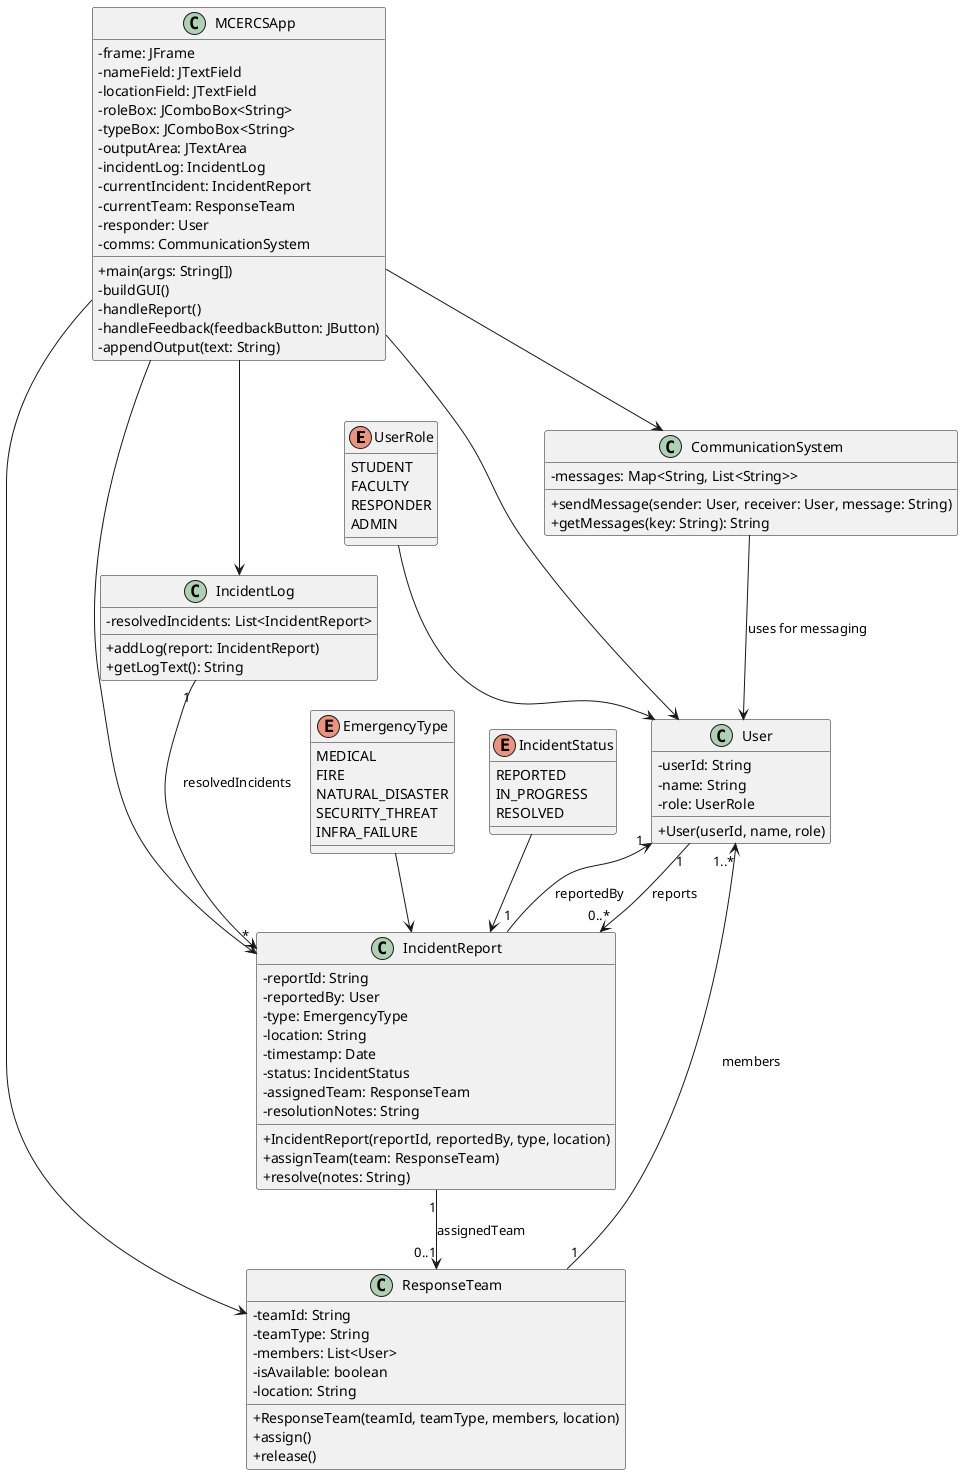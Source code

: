 @startuml MCERCSApp
skinparam classAttributeIconSize 0

enum UserRole {
    STUDENT
    FACULTY
    RESPONDER
    ADMIN
}

enum EmergencyType {
    MEDICAL
    FIRE
    NATURAL_DISASTER
    SECURITY_THREAT
    INFRA_FAILURE
}

enum IncidentStatus {
    REPORTED
    IN_PROGRESS
    RESOLVED
}

class User {
    - userId: String
    - name: String
    - role: UserRole
    + User(userId, name, role)
}

class IncidentReport {
    - reportId: String
    - reportedBy: User
    - type: EmergencyType
    - location: String
    - timestamp: Date
    - status: IncidentStatus
    - assignedTeam: ResponseTeam
    - resolutionNotes: String
    + IncidentReport(reportId, reportedBy, type, location)
    + assignTeam(team: ResponseTeam)
    + resolve(notes: String)
}

class ResponseTeam {
    - teamId: String
    - teamType: String
    - members: List<User>
    - isAvailable: boolean
    - location: String
    + ResponseTeam(teamId, teamType, members, location)
    + assign()
    + release()
}

class IncidentLog {
    - resolvedIncidents: List<IncidentReport>
    + addLog(report: IncidentReport)
    + getLogText(): String
}

class CommunicationSystem {
    - messages: Map<String, List<String>>
    + sendMessage(sender: User, receiver: User, message: String)
    + getMessages(key: String): String
}

class MCERCSApp {
    - frame: JFrame
    - nameField: JTextField
    - locationField: JTextField
    - roleBox: JComboBox<String>
    - typeBox: JComboBox<String>
    - outputArea: JTextArea
    - incidentLog: IncidentLog
    - currentIncident: IncidentReport
    - currentTeam: ResponseTeam
    - responder: User
    - comms: CommunicationSystem
    + main(args: String[])
    - buildGUI()
    - handleReport()
    - handleFeedback(feedbackButton: JButton)
    - appendOutput(text: String)
}

UserRole --> User
EmergencyType --> IncidentReport
IncidentStatus --> IncidentReport
User "1" --> "0..*" IncidentReport : reports
IncidentReport "1" --> "1" User : reportedBy
IncidentReport "1" --> "0..1" ResponseTeam : assignedTeam
ResponseTeam "1" --> "1..*" User : members
IncidentLog "1" --> "*" IncidentReport : resolvedIncidents
CommunicationSystem --> User : uses for messaging
MCERCSApp --> IncidentLog
MCERCSApp --> IncidentReport
MCERCSApp --> ResponseTeam
MCERCSApp --> CommunicationSystem
MCERCSApp --> User

@enduml
